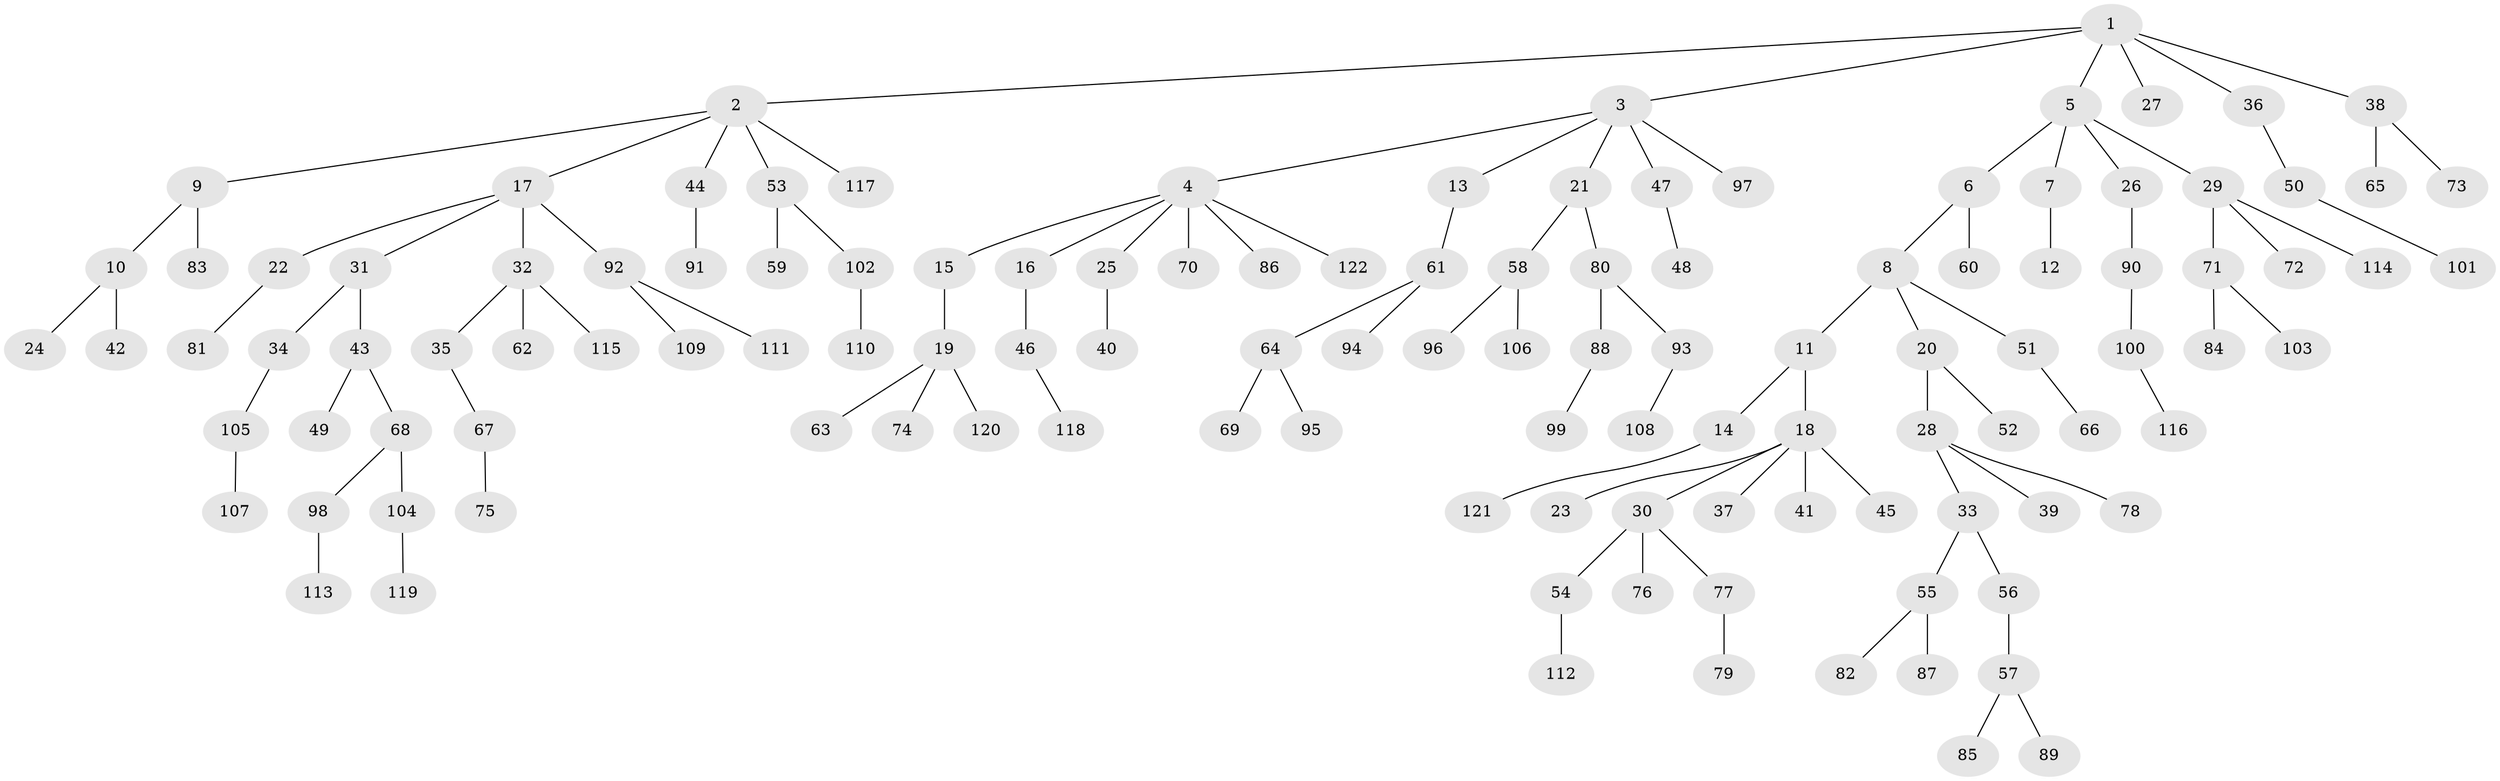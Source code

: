// coarse degree distribution, {1: 0.5306122448979592, 4: 0.14285714285714285, 2: 0.20408163265306123, 5: 0.04081632653061224, 3: 0.08163265306122448}
// Generated by graph-tools (version 1.1) at 2025/37/03/04/25 23:37:28]
// undirected, 122 vertices, 121 edges
graph export_dot {
  node [color=gray90,style=filled];
  1;
  2;
  3;
  4;
  5;
  6;
  7;
  8;
  9;
  10;
  11;
  12;
  13;
  14;
  15;
  16;
  17;
  18;
  19;
  20;
  21;
  22;
  23;
  24;
  25;
  26;
  27;
  28;
  29;
  30;
  31;
  32;
  33;
  34;
  35;
  36;
  37;
  38;
  39;
  40;
  41;
  42;
  43;
  44;
  45;
  46;
  47;
  48;
  49;
  50;
  51;
  52;
  53;
  54;
  55;
  56;
  57;
  58;
  59;
  60;
  61;
  62;
  63;
  64;
  65;
  66;
  67;
  68;
  69;
  70;
  71;
  72;
  73;
  74;
  75;
  76;
  77;
  78;
  79;
  80;
  81;
  82;
  83;
  84;
  85;
  86;
  87;
  88;
  89;
  90;
  91;
  92;
  93;
  94;
  95;
  96;
  97;
  98;
  99;
  100;
  101;
  102;
  103;
  104;
  105;
  106;
  107;
  108;
  109;
  110;
  111;
  112;
  113;
  114;
  115;
  116;
  117;
  118;
  119;
  120;
  121;
  122;
  1 -- 2;
  1 -- 3;
  1 -- 5;
  1 -- 27;
  1 -- 36;
  1 -- 38;
  2 -- 9;
  2 -- 17;
  2 -- 44;
  2 -- 53;
  2 -- 117;
  3 -- 4;
  3 -- 13;
  3 -- 21;
  3 -- 47;
  3 -- 97;
  4 -- 15;
  4 -- 16;
  4 -- 25;
  4 -- 70;
  4 -- 86;
  4 -- 122;
  5 -- 6;
  5 -- 7;
  5 -- 26;
  5 -- 29;
  6 -- 8;
  6 -- 60;
  7 -- 12;
  8 -- 11;
  8 -- 20;
  8 -- 51;
  9 -- 10;
  9 -- 83;
  10 -- 24;
  10 -- 42;
  11 -- 14;
  11 -- 18;
  13 -- 61;
  14 -- 121;
  15 -- 19;
  16 -- 46;
  17 -- 22;
  17 -- 31;
  17 -- 32;
  17 -- 92;
  18 -- 23;
  18 -- 30;
  18 -- 37;
  18 -- 41;
  18 -- 45;
  19 -- 63;
  19 -- 74;
  19 -- 120;
  20 -- 28;
  20 -- 52;
  21 -- 58;
  21 -- 80;
  22 -- 81;
  25 -- 40;
  26 -- 90;
  28 -- 33;
  28 -- 39;
  28 -- 78;
  29 -- 71;
  29 -- 72;
  29 -- 114;
  30 -- 54;
  30 -- 76;
  30 -- 77;
  31 -- 34;
  31 -- 43;
  32 -- 35;
  32 -- 62;
  32 -- 115;
  33 -- 55;
  33 -- 56;
  34 -- 105;
  35 -- 67;
  36 -- 50;
  38 -- 65;
  38 -- 73;
  43 -- 49;
  43 -- 68;
  44 -- 91;
  46 -- 118;
  47 -- 48;
  50 -- 101;
  51 -- 66;
  53 -- 59;
  53 -- 102;
  54 -- 112;
  55 -- 82;
  55 -- 87;
  56 -- 57;
  57 -- 85;
  57 -- 89;
  58 -- 96;
  58 -- 106;
  61 -- 64;
  61 -- 94;
  64 -- 69;
  64 -- 95;
  67 -- 75;
  68 -- 98;
  68 -- 104;
  71 -- 84;
  71 -- 103;
  77 -- 79;
  80 -- 88;
  80 -- 93;
  88 -- 99;
  90 -- 100;
  92 -- 109;
  92 -- 111;
  93 -- 108;
  98 -- 113;
  100 -- 116;
  102 -- 110;
  104 -- 119;
  105 -- 107;
}
